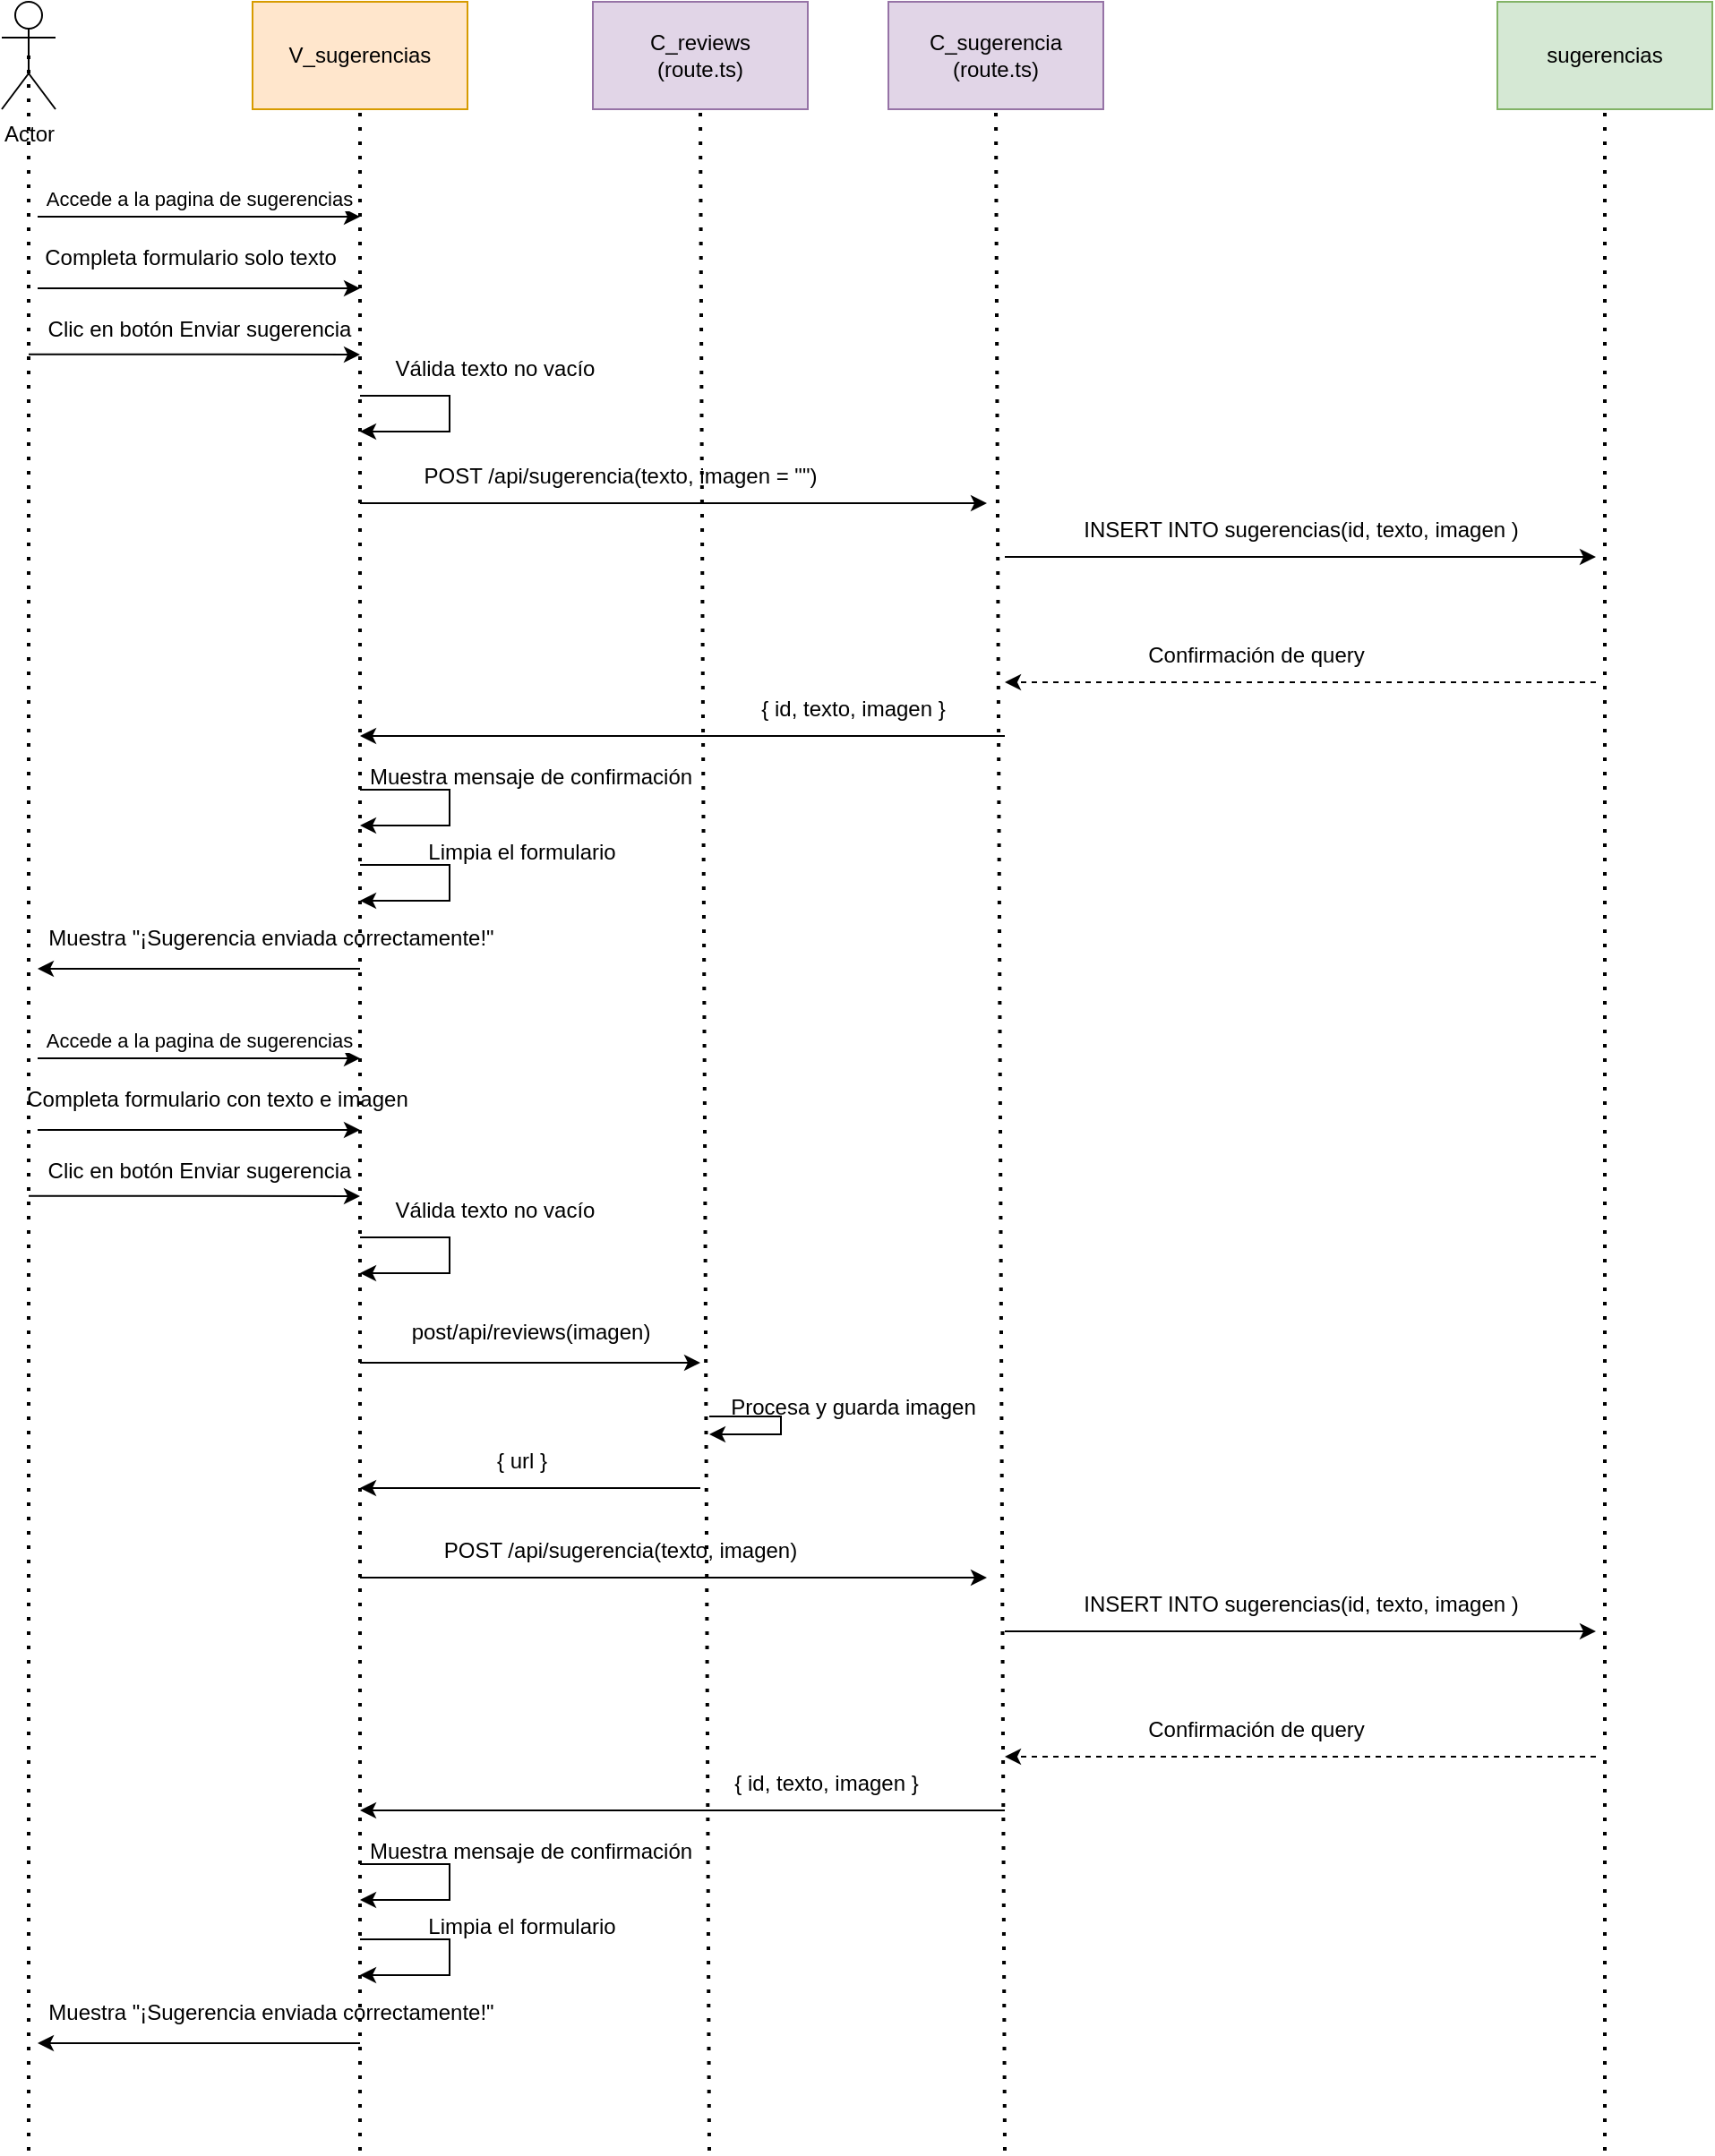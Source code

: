 <mxfile version="28.2.5">
  <diagram name="Page-1" id="WH586lennzdoQrlpDGxW">
    <mxGraphModel grid="1" page="1" gridSize="10" guides="1" tooltips="1" connect="1" arrows="1" fold="1" pageScale="1" pageWidth="827" pageHeight="1169" math="0" shadow="0">
      <root>
        <mxCell id="0" />
        <mxCell id="1" parent="0" />
        <mxCell id="orXWJSZxYOKjRJzsYH1O-1" value="V_sugerencias" style="rounded=0;whiteSpace=wrap;html=1;fillColor=#ffe6cc;strokeColor=#d79b00;" vertex="1" parent="1">
          <mxGeometry x="-660" y="40" width="120" height="60" as="geometry" />
        </mxCell>
        <mxCell id="orXWJSZxYOKjRJzsYH1O-2" value="&lt;div&gt;C_sugerencia&lt;/div&gt;&lt;div&gt;(route.ts)&lt;/div&gt;" style="rounded=0;whiteSpace=wrap;html=1;fillColor=#e1d5e7;strokeColor=#9673a6;" vertex="1" parent="1">
          <mxGeometry x="-305" y="40" width="120" height="60" as="geometry" />
        </mxCell>
        <mxCell id="orXWJSZxYOKjRJzsYH1O-3" value="sugerencias" style="rounded=0;whiteSpace=wrap;html=1;fillColor=#d5e8d4;strokeColor=#82b366;" vertex="1" parent="1">
          <mxGeometry x="35" y="40" width="120" height="60" as="geometry" />
        </mxCell>
        <mxCell id="orXWJSZxYOKjRJzsYH1O-4" value="Actor" style="shape=umlActor;verticalLabelPosition=bottom;verticalAlign=top;html=1;outlineConnect=0;" vertex="1" parent="1">
          <mxGeometry x="-800" y="40" width="30" height="60" as="geometry" />
        </mxCell>
        <mxCell id="orXWJSZxYOKjRJzsYH1O-5" style="edgeStyle=orthogonalEdgeStyle;rounded=0;orthogonalLoop=1;jettySize=auto;html=1;exitX=0.5;exitY=1;exitDx=0;exitDy=0;" edge="1" parent="1" source="orXWJSZxYOKjRJzsYH1O-1" target="orXWJSZxYOKjRJzsYH1O-1">
          <mxGeometry relative="1" as="geometry" />
        </mxCell>
        <mxCell id="orXWJSZxYOKjRJzsYH1O-6" value="" style="endArrow=none;dashed=1;html=1;dashPattern=1 3;strokeWidth=2;rounded=0;entryX=0.5;entryY=0.5;entryDx=0;entryDy=0;entryPerimeter=0;" edge="1" parent="1" target="orXWJSZxYOKjRJzsYH1O-4">
          <mxGeometry width="50" height="50" relative="1" as="geometry">
            <mxPoint x="-785" y="1240" as="sourcePoint" />
            <mxPoint x="-763" y="170" as="targetPoint" />
          </mxGeometry>
        </mxCell>
        <mxCell id="orXWJSZxYOKjRJzsYH1O-7" value="" style="endArrow=none;dashed=1;html=1;dashPattern=1 3;strokeWidth=2;rounded=0;entryX=0.5;entryY=1;entryDx=0;entryDy=0;" edge="1" parent="1" target="orXWJSZxYOKjRJzsYH1O-2">
          <mxGeometry width="50" height="50" relative="1" as="geometry">
            <mxPoint x="-240" y="1240" as="sourcePoint" />
            <mxPoint x="-5" y="370" as="targetPoint" />
          </mxGeometry>
        </mxCell>
        <mxCell id="orXWJSZxYOKjRJzsYH1O-8" value="" style="endArrow=none;dashed=1;html=1;dashPattern=1 3;strokeWidth=2;rounded=0;entryX=0.5;entryY=1;entryDx=0;entryDy=0;" edge="1" parent="1" target="orXWJSZxYOKjRJzsYH1O-3">
          <mxGeometry width="50" height="50" relative="1" as="geometry">
            <mxPoint x="95" y="1240" as="sourcePoint" />
            <mxPoint x="165" y="370" as="targetPoint" />
          </mxGeometry>
        </mxCell>
        <mxCell id="orXWJSZxYOKjRJzsYH1O-10" value="" style="endArrow=classic;html=1;rounded=0;" edge="1" parent="1">
          <mxGeometry width="50" height="50" relative="1" as="geometry">
            <mxPoint x="-780" y="160" as="sourcePoint" />
            <mxPoint x="-600" y="160" as="targetPoint" />
          </mxGeometry>
        </mxCell>
        <mxCell id="orXWJSZxYOKjRJzsYH1O-11" value="Accede a la pagina de sugerencias" style="edgeLabel;html=1;align=center;verticalAlign=middle;resizable=0;points=[];" connectable="0" vertex="1" parent="orXWJSZxYOKjRJzsYH1O-10">
          <mxGeometry x="-0.176" y="4" relative="1" as="geometry">
            <mxPoint x="16" y="-6" as="offset" />
          </mxGeometry>
        </mxCell>
        <mxCell id="orXWJSZxYOKjRJzsYH1O-58" value="&lt;div&gt;C_reviews&lt;/div&gt;&lt;div&gt;(route.ts)&lt;/div&gt;" style="rounded=0;whiteSpace=wrap;html=1;fillColor=#e1d5e7;strokeColor=#9673a6;" vertex="1" parent="1">
          <mxGeometry x="-470" y="40" width="120" height="60" as="geometry" />
        </mxCell>
        <mxCell id="orXWJSZxYOKjRJzsYH1O-59" value="" style="endArrow=none;dashed=1;html=1;dashPattern=1 3;strokeWidth=2;rounded=0;entryX=0.5;entryY=1;entryDx=0;entryDy=0;" edge="1" parent="1" target="orXWJSZxYOKjRJzsYH1O-58">
          <mxGeometry width="50" height="50" relative="1" as="geometry">
            <mxPoint x="-405" y="1240" as="sourcePoint" />
            <mxPoint x="-170" y="370" as="targetPoint" />
          </mxGeometry>
        </mxCell>
        <mxCell id="orXWJSZxYOKjRJzsYH1O-61" value="" style="endArrow=classic;html=1;rounded=0;" edge="1" parent="1">
          <mxGeometry width="50" height="50" relative="1" as="geometry">
            <mxPoint x="-780" y="200" as="sourcePoint" />
            <mxPoint x="-600" y="200" as="targetPoint" />
          </mxGeometry>
        </mxCell>
        <mxCell id="orXWJSZxYOKjRJzsYH1O-62" value="Completa formulario solo texto" style="text;html=1;align=center;verticalAlign=middle;resizable=0;points=[];autosize=1;strokeColor=none;fillColor=none;" vertex="1" parent="1">
          <mxGeometry x="-790" y="168" width="190" height="30" as="geometry" />
        </mxCell>
        <mxCell id="orXWJSZxYOKjRJzsYH1O-63" value="" style="endArrow=classic;html=1;rounded=0;" edge="1" parent="1">
          <mxGeometry width="50" height="50" relative="1" as="geometry">
            <mxPoint x="-785" y="236.82" as="sourcePoint" />
            <mxPoint x="-600" y="237" as="targetPoint" />
          </mxGeometry>
        </mxCell>
        <mxCell id="orXWJSZxYOKjRJzsYH1O-64" value="Clic en botón Enviar sugerencia" style="text;html=1;align=center;verticalAlign=middle;resizable=0;points=[];autosize=1;strokeColor=none;fillColor=none;" vertex="1" parent="1">
          <mxGeometry x="-785" y="208" width="190" height="30" as="geometry" />
        </mxCell>
        <mxCell id="orXWJSZxYOKjRJzsYH1O-65" value="" style="endArrow=classic;html=1;rounded=0;" edge="1" parent="1">
          <mxGeometry width="50" height="50" relative="1" as="geometry">
            <mxPoint x="-600" y="260" as="sourcePoint" />
            <mxPoint x="-600" y="280" as="targetPoint" />
            <Array as="points">
              <mxPoint x="-550" y="260" />
              <mxPoint x="-550" y="280" />
            </Array>
          </mxGeometry>
        </mxCell>
        <mxCell id="orXWJSZxYOKjRJzsYH1O-66" value="Válida texto no vacío" style="text;html=1;align=center;verticalAlign=middle;resizable=0;points=[];autosize=1;strokeColor=none;fillColor=none;" vertex="1" parent="1">
          <mxGeometry x="-590" y="230" width="130" height="30" as="geometry" />
        </mxCell>
        <mxCell id="orXWJSZxYOKjRJzsYH1O-67" value="" style="endArrow=classic;html=1;rounded=0;" edge="1" parent="1">
          <mxGeometry width="50" height="50" relative="1" as="geometry">
            <mxPoint x="-600" y="320" as="sourcePoint" />
            <mxPoint x="-250" y="320" as="targetPoint" />
          </mxGeometry>
        </mxCell>
        <mxCell id="orXWJSZxYOKjRJzsYH1O-68" value="POST /api/sugerencia(texto, imagen = &quot;&quot;)" style="text;html=1;align=center;verticalAlign=middle;resizable=0;points=[];autosize=1;strokeColor=none;fillColor=none;" vertex="1" parent="1">
          <mxGeometry x="-575" y="290" width="240" height="30" as="geometry" />
        </mxCell>
        <mxCell id="orXWJSZxYOKjRJzsYH1O-70" value="" style="endArrow=classic;html=1;rounded=0;" edge="1" parent="1">
          <mxGeometry width="50" height="50" relative="1" as="geometry">
            <mxPoint x="-240" y="350" as="sourcePoint" />
            <mxPoint x="90" y="350" as="targetPoint" />
          </mxGeometry>
        </mxCell>
        <mxCell id="orXWJSZxYOKjRJzsYH1O-71" value="INSERT INTO sugerencias(id, texto, imagen )" style="text;html=1;align=center;verticalAlign=middle;resizable=0;points=[];autosize=1;strokeColor=none;fillColor=none;" vertex="1" parent="1">
          <mxGeometry x="-210" y="320" width="270" height="30" as="geometry" />
        </mxCell>
        <mxCell id="orXWJSZxYOKjRJzsYH1O-72" value="" style="endArrow=classic;html=1;rounded=0;dashed=1;" edge="1" parent="1">
          <mxGeometry width="50" height="50" relative="1" as="geometry">
            <mxPoint x="90" y="420" as="sourcePoint" />
            <mxPoint x="-240" y="420" as="targetPoint" />
          </mxGeometry>
        </mxCell>
        <mxCell id="orXWJSZxYOKjRJzsYH1O-73" value="Confirmación de query" style="text;html=1;align=center;verticalAlign=middle;resizable=0;points=[];autosize=1;strokeColor=none;fillColor=none;" vertex="1" parent="1">
          <mxGeometry x="-170" y="390" width="140" height="30" as="geometry" />
        </mxCell>
        <mxCell id="orXWJSZxYOKjRJzsYH1O-74" value="" style="endArrow=classic;html=1;rounded=0;" edge="1" parent="1">
          <mxGeometry width="50" height="50" relative="1" as="geometry">
            <mxPoint x="-240" y="450" as="sourcePoint" />
            <mxPoint x="-600" y="450" as="targetPoint" />
          </mxGeometry>
        </mxCell>
        <mxCell id="orXWJSZxYOKjRJzsYH1O-75" value="{ id, texto, imagen }" style="text;html=1;align=center;verticalAlign=middle;resizable=0;points=[];autosize=1;strokeColor=none;fillColor=none;" vertex="1" parent="1">
          <mxGeometry x="-390" y="420" width="130" height="30" as="geometry" />
        </mxCell>
        <mxCell id="orXWJSZxYOKjRJzsYH1O-76" value="" style="endArrow=classic;html=1;rounded=0;" edge="1" parent="1">
          <mxGeometry width="50" height="50" relative="1" as="geometry">
            <mxPoint x="-600" y="480" as="sourcePoint" />
            <mxPoint x="-600" y="500" as="targetPoint" />
            <Array as="points">
              <mxPoint x="-550" y="480" />
              <mxPoint x="-550" y="500" />
            </Array>
          </mxGeometry>
        </mxCell>
        <mxCell id="orXWJSZxYOKjRJzsYH1O-77" value="Muestra mensaje de confirmación" style="text;html=1;align=center;verticalAlign=middle;resizable=0;points=[];autosize=1;strokeColor=none;fillColor=none;" vertex="1" parent="1">
          <mxGeometry x="-605" y="458" width="200" height="30" as="geometry" />
        </mxCell>
        <mxCell id="orXWJSZxYOKjRJzsYH1O-78" value="" style="endArrow=classic;html=1;rounded=0;" edge="1" parent="1">
          <mxGeometry width="50" height="50" relative="1" as="geometry">
            <mxPoint x="-600" y="522" as="sourcePoint" />
            <mxPoint x="-600" y="542" as="targetPoint" />
            <Array as="points">
              <mxPoint x="-550" y="522" />
              <mxPoint x="-550" y="542" />
            </Array>
          </mxGeometry>
        </mxCell>
        <mxCell id="orXWJSZxYOKjRJzsYH1O-79" value="Limpia el formulario" style="text;html=1;align=center;verticalAlign=middle;resizable=0;points=[];autosize=1;strokeColor=none;fillColor=none;" vertex="1" parent="1">
          <mxGeometry x="-575" y="500" width="130" height="30" as="geometry" />
        </mxCell>
        <mxCell id="orXWJSZxYOKjRJzsYH1O-80" value="" style="endArrow=classic;html=1;rounded=0;" edge="1" parent="1">
          <mxGeometry width="50" height="50" relative="1" as="geometry">
            <mxPoint x="-600" y="580" as="sourcePoint" />
            <mxPoint x="-780" y="580" as="targetPoint" />
          </mxGeometry>
        </mxCell>
        <mxCell id="orXWJSZxYOKjRJzsYH1O-81" value="Muestra &quot;¡Sugerencia enviada correctamente!&quot;" style="text;html=1;align=center;verticalAlign=middle;resizable=0;points=[];autosize=1;strokeColor=none;fillColor=none;" vertex="1" parent="1">
          <mxGeometry x="-785" y="548" width="270" height="30" as="geometry" />
        </mxCell>
        <mxCell id="orXWJSZxYOKjRJzsYH1O-82" style="edgeStyle=orthogonalEdgeStyle;rounded=0;orthogonalLoop=1;jettySize=auto;html=1;exitX=0.5;exitY=1;exitDx=0;exitDy=0;" edge="1" parent="1">
          <mxGeometry relative="1" as="geometry">
            <mxPoint x="-600" y="570" as="sourcePoint" />
            <mxPoint x="-600" y="570" as="targetPoint" />
          </mxGeometry>
        </mxCell>
        <mxCell id="orXWJSZxYOKjRJzsYH1O-83" value="" style="endArrow=classic;html=1;rounded=0;" edge="1" parent="1">
          <mxGeometry width="50" height="50" relative="1" as="geometry">
            <mxPoint x="-780" y="630" as="sourcePoint" />
            <mxPoint x="-600" y="630" as="targetPoint" />
          </mxGeometry>
        </mxCell>
        <mxCell id="orXWJSZxYOKjRJzsYH1O-84" value="Accede a la pagina de sugerencias" style="edgeLabel;html=1;align=center;verticalAlign=middle;resizable=0;points=[];" connectable="0" vertex="1" parent="orXWJSZxYOKjRJzsYH1O-83">
          <mxGeometry x="-0.176" y="4" relative="1" as="geometry">
            <mxPoint x="16" y="-6" as="offset" />
          </mxGeometry>
        </mxCell>
        <mxCell id="orXWJSZxYOKjRJzsYH1O-85" value="" style="endArrow=classic;html=1;rounded=0;" edge="1" parent="1">
          <mxGeometry width="50" height="50" relative="1" as="geometry">
            <mxPoint x="-780" y="670" as="sourcePoint" />
            <mxPoint x="-600" y="670" as="targetPoint" />
          </mxGeometry>
        </mxCell>
        <mxCell id="orXWJSZxYOKjRJzsYH1O-86" value="Completa formulario con texto e imagen" style="text;html=1;align=center;verticalAlign=middle;resizable=0;points=[];autosize=1;strokeColor=none;fillColor=none;" vertex="1" parent="1">
          <mxGeometry x="-800" y="638" width="240" height="30" as="geometry" />
        </mxCell>
        <mxCell id="orXWJSZxYOKjRJzsYH1O-87" value="" style="endArrow=classic;html=1;rounded=0;" edge="1" parent="1">
          <mxGeometry width="50" height="50" relative="1" as="geometry">
            <mxPoint x="-785" y="706.82" as="sourcePoint" />
            <mxPoint x="-600" y="707" as="targetPoint" />
          </mxGeometry>
        </mxCell>
        <mxCell id="orXWJSZxYOKjRJzsYH1O-88" value="Clic en botón Enviar sugerencia" style="text;html=1;align=center;verticalAlign=middle;resizable=0;points=[];autosize=1;strokeColor=none;fillColor=none;" vertex="1" parent="1">
          <mxGeometry x="-785" y="678" width="190" height="30" as="geometry" />
        </mxCell>
        <mxCell id="orXWJSZxYOKjRJzsYH1O-89" value="" style="endArrow=classic;html=1;rounded=0;" edge="1" parent="1">
          <mxGeometry width="50" height="50" relative="1" as="geometry">
            <mxPoint x="-600" y="730" as="sourcePoint" />
            <mxPoint x="-600" y="750" as="targetPoint" />
            <Array as="points">
              <mxPoint x="-550" y="730" />
              <mxPoint x="-550" y="750" />
            </Array>
          </mxGeometry>
        </mxCell>
        <mxCell id="orXWJSZxYOKjRJzsYH1O-90" value="Válida texto no vacío" style="text;html=1;align=center;verticalAlign=middle;resizable=0;points=[];autosize=1;strokeColor=none;fillColor=none;" vertex="1" parent="1">
          <mxGeometry x="-590" y="700" width="130" height="30" as="geometry" />
        </mxCell>
        <mxCell id="orXWJSZxYOKjRJzsYH1O-91" value="" style="endArrow=classic;html=1;rounded=0;" edge="1" parent="1">
          <mxGeometry width="50" height="50" relative="1" as="geometry">
            <mxPoint x="-600" y="920" as="sourcePoint" />
            <mxPoint x="-250" y="920" as="targetPoint" />
          </mxGeometry>
        </mxCell>
        <mxCell id="orXWJSZxYOKjRJzsYH1O-92" value="POST /api/sugerencia(texto, imagen)" style="text;html=1;align=center;verticalAlign=middle;resizable=0;points=[];autosize=1;strokeColor=none;fillColor=none;" vertex="1" parent="1">
          <mxGeometry x="-565" y="890" width="220" height="30" as="geometry" />
        </mxCell>
        <mxCell id="orXWJSZxYOKjRJzsYH1O-93" value="" style="endArrow=classic;html=1;rounded=0;" edge="1" parent="1">
          <mxGeometry width="50" height="50" relative="1" as="geometry">
            <mxPoint x="-240" y="950" as="sourcePoint" />
            <mxPoint x="90" y="950" as="targetPoint" />
          </mxGeometry>
        </mxCell>
        <mxCell id="orXWJSZxYOKjRJzsYH1O-94" value="INSERT INTO sugerencias(id, texto, imagen )" style="text;html=1;align=center;verticalAlign=middle;resizable=0;points=[];autosize=1;strokeColor=none;fillColor=none;" vertex="1" parent="1">
          <mxGeometry x="-210" y="920" width="270" height="30" as="geometry" />
        </mxCell>
        <mxCell id="orXWJSZxYOKjRJzsYH1O-95" value="" style="endArrow=classic;html=1;rounded=0;dashed=1;" edge="1" parent="1">
          <mxGeometry width="50" height="50" relative="1" as="geometry">
            <mxPoint x="90" y="1020" as="sourcePoint" />
            <mxPoint x="-240" y="1020" as="targetPoint" />
          </mxGeometry>
        </mxCell>
        <mxCell id="orXWJSZxYOKjRJzsYH1O-96" value="Confirmación de query" style="text;html=1;align=center;verticalAlign=middle;resizable=0;points=[];autosize=1;strokeColor=none;fillColor=none;" vertex="1" parent="1">
          <mxGeometry x="-170" y="990" width="140" height="30" as="geometry" />
        </mxCell>
        <mxCell id="orXWJSZxYOKjRJzsYH1O-97" value="" style="endArrow=classic;html=1;rounded=0;" edge="1" parent="1">
          <mxGeometry width="50" height="50" relative="1" as="geometry">
            <mxPoint x="-240" y="1050" as="sourcePoint" />
            <mxPoint x="-600" y="1050" as="targetPoint" />
          </mxGeometry>
        </mxCell>
        <mxCell id="orXWJSZxYOKjRJzsYH1O-98" value="{ id, texto, imagen }" style="text;html=1;align=center;verticalAlign=middle;resizable=0;points=[];autosize=1;strokeColor=none;fillColor=none;" vertex="1" parent="1">
          <mxGeometry x="-405" y="1020" width="130" height="30" as="geometry" />
        </mxCell>
        <mxCell id="orXWJSZxYOKjRJzsYH1O-99" value="" style="endArrow=classic;html=1;rounded=0;" edge="1" parent="1">
          <mxGeometry width="50" height="50" relative="1" as="geometry">
            <mxPoint x="-600" y="1080" as="sourcePoint" />
            <mxPoint x="-600" y="1100" as="targetPoint" />
            <Array as="points">
              <mxPoint x="-550" y="1080" />
              <mxPoint x="-550" y="1100" />
            </Array>
          </mxGeometry>
        </mxCell>
        <mxCell id="orXWJSZxYOKjRJzsYH1O-100" value="Muestra mensaje de confirmación" style="text;html=1;align=center;verticalAlign=middle;resizable=0;points=[];autosize=1;strokeColor=none;fillColor=none;" vertex="1" parent="1">
          <mxGeometry x="-605" y="1058" width="200" height="30" as="geometry" />
        </mxCell>
        <mxCell id="orXWJSZxYOKjRJzsYH1O-101" value="" style="endArrow=classic;html=1;rounded=0;" edge="1" parent="1">
          <mxGeometry width="50" height="50" relative="1" as="geometry">
            <mxPoint x="-600" y="1122" as="sourcePoint" />
            <mxPoint x="-600" y="1142" as="targetPoint" />
            <Array as="points">
              <mxPoint x="-550" y="1122" />
              <mxPoint x="-550" y="1142" />
            </Array>
          </mxGeometry>
        </mxCell>
        <mxCell id="orXWJSZxYOKjRJzsYH1O-102" value="Limpia el formulario" style="text;html=1;align=center;verticalAlign=middle;resizable=0;points=[];autosize=1;strokeColor=none;fillColor=none;" vertex="1" parent="1">
          <mxGeometry x="-575" y="1100" width="130" height="30" as="geometry" />
        </mxCell>
        <mxCell id="orXWJSZxYOKjRJzsYH1O-103" value="" style="endArrow=classic;html=1;rounded=0;" edge="1" parent="1">
          <mxGeometry width="50" height="50" relative="1" as="geometry">
            <mxPoint x="-600" y="1180" as="sourcePoint" />
            <mxPoint x="-780" y="1180" as="targetPoint" />
          </mxGeometry>
        </mxCell>
        <mxCell id="orXWJSZxYOKjRJzsYH1O-104" value="Muestra &quot;¡Sugerencia enviada correctamente!&quot;" style="text;html=1;align=center;verticalAlign=middle;resizable=0;points=[];autosize=1;strokeColor=none;fillColor=none;" vertex="1" parent="1">
          <mxGeometry x="-785" y="1148" width="270" height="30" as="geometry" />
        </mxCell>
        <mxCell id="orXWJSZxYOKjRJzsYH1O-105" value="" style="endArrow=classic;html=1;rounded=0;" edge="1" parent="1">
          <mxGeometry width="50" height="50" relative="1" as="geometry">
            <mxPoint x="-600" y="800" as="sourcePoint" />
            <mxPoint x="-410" y="800" as="targetPoint" />
          </mxGeometry>
        </mxCell>
        <mxCell id="orXWJSZxYOKjRJzsYH1O-106" value="post/api/reviews(imagen)" style="text;html=1;align=center;verticalAlign=middle;resizable=0;points=[];autosize=1;strokeColor=none;fillColor=none;" vertex="1" parent="1">
          <mxGeometry x="-585" y="768" width="160" height="30" as="geometry" />
        </mxCell>
        <mxCell id="orXWJSZxYOKjRJzsYH1O-107" value="" style="endArrow=classic;html=1;rounded=0;" edge="1" parent="1">
          <mxGeometry width="50" height="50" relative="1" as="geometry">
            <mxPoint x="-405" y="830" as="sourcePoint" />
            <mxPoint x="-405" y="840" as="targetPoint" />
            <Array as="points">
              <mxPoint x="-365" y="830" />
              <mxPoint x="-365" y="840" />
            </Array>
          </mxGeometry>
        </mxCell>
        <mxCell id="orXWJSZxYOKjRJzsYH1O-108" value="Procesa y guarda imagen" style="text;html=1;align=center;verticalAlign=middle;resizable=0;points=[];autosize=1;strokeColor=none;fillColor=none;" vertex="1" parent="1">
          <mxGeometry x="-405" y="810" width="160" height="30" as="geometry" />
        </mxCell>
        <mxCell id="orXWJSZxYOKjRJzsYH1O-111" value="" style="endArrow=classic;html=1;rounded=0;" edge="1" parent="1">
          <mxGeometry width="50" height="50" relative="1" as="geometry">
            <mxPoint x="-410" y="870" as="sourcePoint" />
            <mxPoint x="-600" y="870" as="targetPoint" />
          </mxGeometry>
        </mxCell>
        <mxCell id="orXWJSZxYOKjRJzsYH1O-112" value="{ url }" style="text;html=1;align=center;verticalAlign=middle;resizable=0;points=[];autosize=1;strokeColor=none;fillColor=none;" vertex="1" parent="1">
          <mxGeometry x="-535" y="840" width="50" height="30" as="geometry" />
        </mxCell>
        <mxCell id="orXWJSZxYOKjRJzsYH1O-113" value="" style="endArrow=none;dashed=1;html=1;dashPattern=1 3;strokeWidth=2;rounded=0;entryX=0.5;entryY=1;entryDx=0;entryDy=0;" edge="1" parent="1" target="orXWJSZxYOKjRJzsYH1O-1">
          <mxGeometry width="50" height="50" relative="1" as="geometry">
            <mxPoint x="-600" y="1240" as="sourcePoint" />
            <mxPoint x="-490" y="200" as="targetPoint" />
          </mxGeometry>
        </mxCell>
      </root>
    </mxGraphModel>
  </diagram>
</mxfile>
